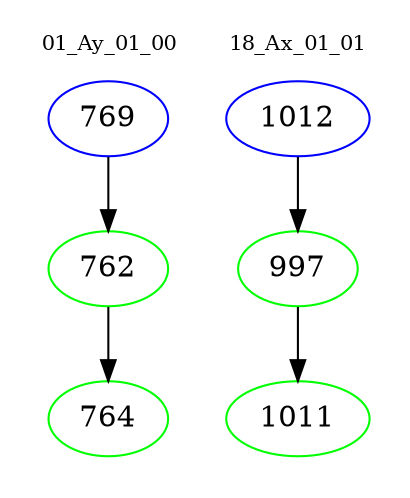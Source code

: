 digraph{
subgraph cluster_0 {
color = white
label = "01_Ay_01_00";
fontsize=10;
T0_769 [label="769", color="blue"]
T0_769 -> T0_762 [color="black"]
T0_762 [label="762", color="green"]
T0_762 -> T0_764 [color="black"]
T0_764 [label="764", color="green"]
}
subgraph cluster_1 {
color = white
label = "18_Ax_01_01";
fontsize=10;
T1_1012 [label="1012", color="blue"]
T1_1012 -> T1_997 [color="black"]
T1_997 [label="997", color="green"]
T1_997 -> T1_1011 [color="black"]
T1_1011 [label="1011", color="green"]
}
}
